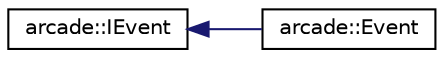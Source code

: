digraph "Graphical Class Hierarchy"
{
 // LATEX_PDF_SIZE
  edge [fontname="Helvetica",fontsize="10",labelfontname="Helvetica",labelfontsize="10"];
  node [fontname="Helvetica",fontsize="10",shape=record];
  rankdir="LR";
  Node0 [label="arcade::IEvent",height=0.2,width=0.4,color="black", fillcolor="white", style="filled",URL="$classarcade_1_1_i_event.html",tooltip=" "];
  Node0 -> Node1 [dir="back",color="midnightblue",fontsize="10",style="solid",fontname="Helvetica"];
  Node1 [label="arcade::Event",height=0.2,width=0.4,color="black", fillcolor="white", style="filled",URL="$classarcade_1_1_event.html",tooltip=" "];
}
